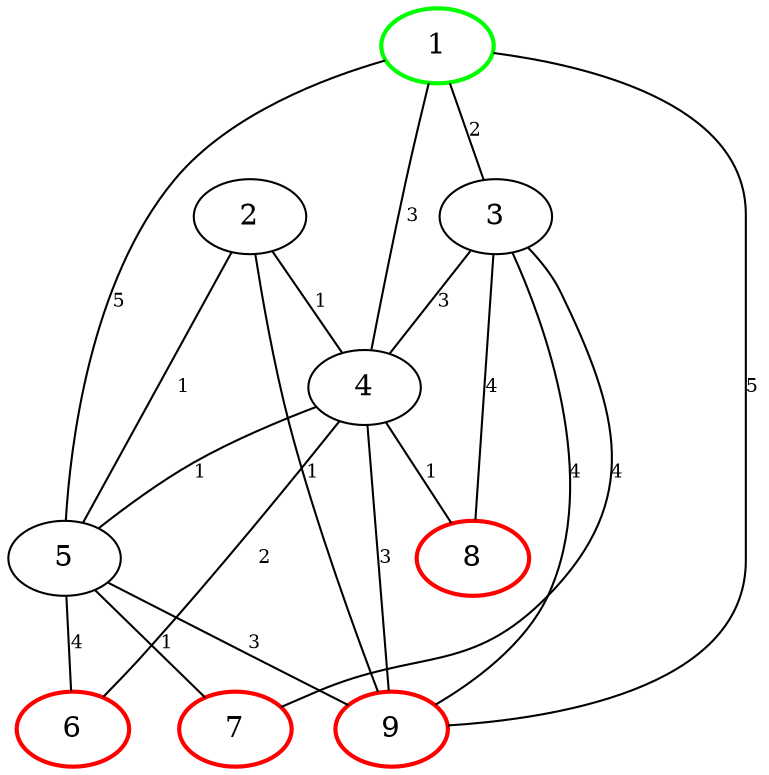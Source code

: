 graph G {
overlap = false;
center = true;
node [color=Black]; 
{node [color=Green, style=bold]; 1;}
    1 -- 3 [label="2",color=black, fontsize = 9] ; 
{node [color=Green, style=bold]; 1;}
    1 -- 4 [label="3",color=black, fontsize = 9] ; 
{node [color=Green, style=bold]; 1;}
    1 -- 5 [label="5",color=black, fontsize = 9] ; 
{node [color=Green, style=bold]; 1;}
{node [color=Red, style=bold]; 9;}
    1 -- 9 [label="5",color=black, fontsize = 9] ; 
    2 -- 4 [label="1",color=black, fontsize = 9] ; 
    2 -- 5 [label="1",color=black, fontsize = 9] ; 
{node [color=Red, style=bold]; 9;}
    2 -- 9 [label="1",color=black, fontsize = 9] ; 
    3 -- 4 [label="3",color=black, fontsize = 9] ; 
{node [color=Red, style=bold]; 7;}
    3 -- 7 [label="4",color=black, fontsize = 9] ; 
{node [color=Red, style=bold]; 8;}
    3 -- 8 [label="4",color=black, fontsize = 9] ; 
{node [color=Red, style=bold]; 9;}
    3 -- 9 [label="4",color=black, fontsize = 9] ; 
    4 -- 5 [label="1",color=black, fontsize = 9] ; 
{node [color=Red, style=bold]; 6;}
    4 -- 6 [label="2",color=black, fontsize = 9] ; 
{node [color=Red, style=bold]; 8;}
    4 -- 8 [label="1",color=black, fontsize = 9] ; 
{node [color=Red, style=bold]; 9;}
    4 -- 9 [label="3",color=black, fontsize = 9] ; 
{node [color=Red, style=bold]; 6;}
    5 -- 6 [label="4",color=black, fontsize = 9] ; 
{node [color=Red, style=bold]; 7;}
    5 -- 7 [label="1",color=black, fontsize = 9] ; 
{node [color=Red, style=bold]; 9;}
    5 -- 9 [label="3",color=black, fontsize = 9] ; 
}
